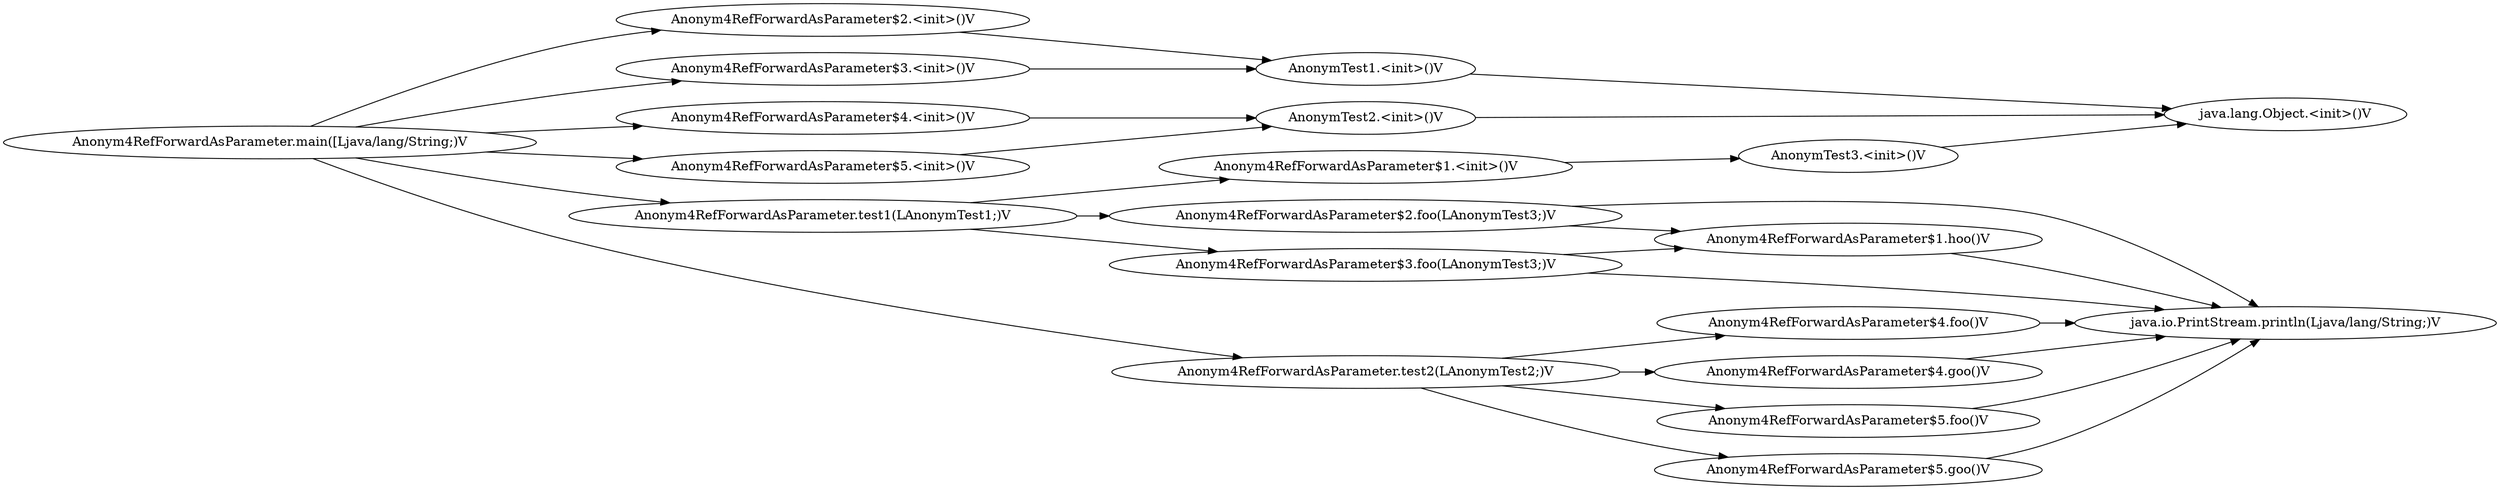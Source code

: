 digraph graphname {
rankdir="LR";
9 [label="Anonym4RefForwardAsParameter$1.<init>()V"]
13 [label="Anonym4RefForwardAsParameter$1.hoo()V"]
1 [label="Anonym4RefForwardAsParameter$2.<init>()V"]
10 [label="Anonym4RefForwardAsParameter$2.foo(LAnonymTest3;)V"]
3 [label="Anonym4RefForwardAsParameter$3.<init>()V"]
11 [label="Anonym4RefForwardAsParameter$3.foo(LAnonymTest3;)V"]
4 [label="Anonym4RefForwardAsParameter$4.<init>()V"]
16 [label="Anonym4RefForwardAsParameter$4.foo()V"]
18 [label="Anonym4RefForwardAsParameter$4.goo()V"]
6 [label="Anonym4RefForwardAsParameter$5.<init>()V"]
17 [label="Anonym4RefForwardAsParameter$5.foo()V"]
19 [label="Anonym4RefForwardAsParameter$5.goo()V"]
0 [label="Anonym4RefForwardAsParameter.main([Ljava/lang/String;)V"]
2 [label="Anonym4RefForwardAsParameter.test1(LAnonymTest1;)V"]
5 [label="Anonym4RefForwardAsParameter.test2(LAnonymTest2;)V"]
7 [label="AnonymTest1.<init>()V"]
15 [label="AnonymTest2.<init>()V"]
12 [label="AnonymTest3.<init>()V"]
14 [label="java.io.PrintStream.println(Ljava/lang/String;)V"]
8 [label="java.lang.Object.<init>()V"]
0 -> 1
0 -> 2
0 -> 3
0 -> 4
0 -> 5
0 -> 6
1 -> 7
2 -> 9
2 -> 10
2 -> 11
3 -> 7
4 -> 15
5 -> 16
5 -> 17
5 -> 18
5 -> 19
6 -> 15
7 -> 8
9 -> 12
10 -> 13
10 -> 14
11 -> 13
11 -> 14
12 -> 8
13 -> 14
15 -> 8
16 -> 14
17 -> 14
18 -> 14
19 -> 14
}
